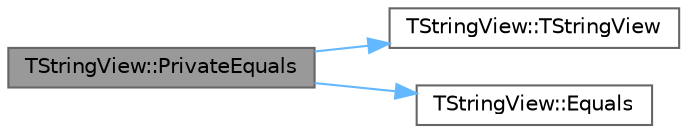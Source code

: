 digraph "TStringView::PrivateEquals"
{
 // INTERACTIVE_SVG=YES
 // LATEX_PDF_SIZE
  bgcolor="transparent";
  edge [fontname=Helvetica,fontsize=10,labelfontname=Helvetica,labelfontsize=10];
  node [fontname=Helvetica,fontsize=10,shape=box,height=0.2,width=0.4];
  rankdir="LR";
  Node1 [id="Node000001",label="TStringView::PrivateEquals",height=0.2,width=0.4,color="gray40", fillcolor="grey60", style="filled", fontcolor="black",tooltip=" "];
  Node1 -> Node2 [id="edge1_Node000001_Node000002",color="steelblue1",style="solid",tooltip=" "];
  Node2 [id="Node000002",label="TStringView::TStringView",height=0.2,width=0.4,color="grey40", fillcolor="white", style="filled",URL="$dd/dbe/classTStringView.html#af4ebe0250c9151ae7d0e887a382e1447",tooltip="Construct an empty view."];
  Node1 -> Node3 [id="edge2_Node000001_Node000003",color="steelblue1",style="solid",tooltip=" "];
  Node3 [id="Node000003",label="TStringView::Equals",height=0.2,width=0.4,color="grey40", fillcolor="white", style="filled",URL="$dd/dbe/classTStringView.html#a7d04cdc81158db7dd1a99bb77aa605e6",tooltip="Check whether this view is equivalent to a character range."];
}
